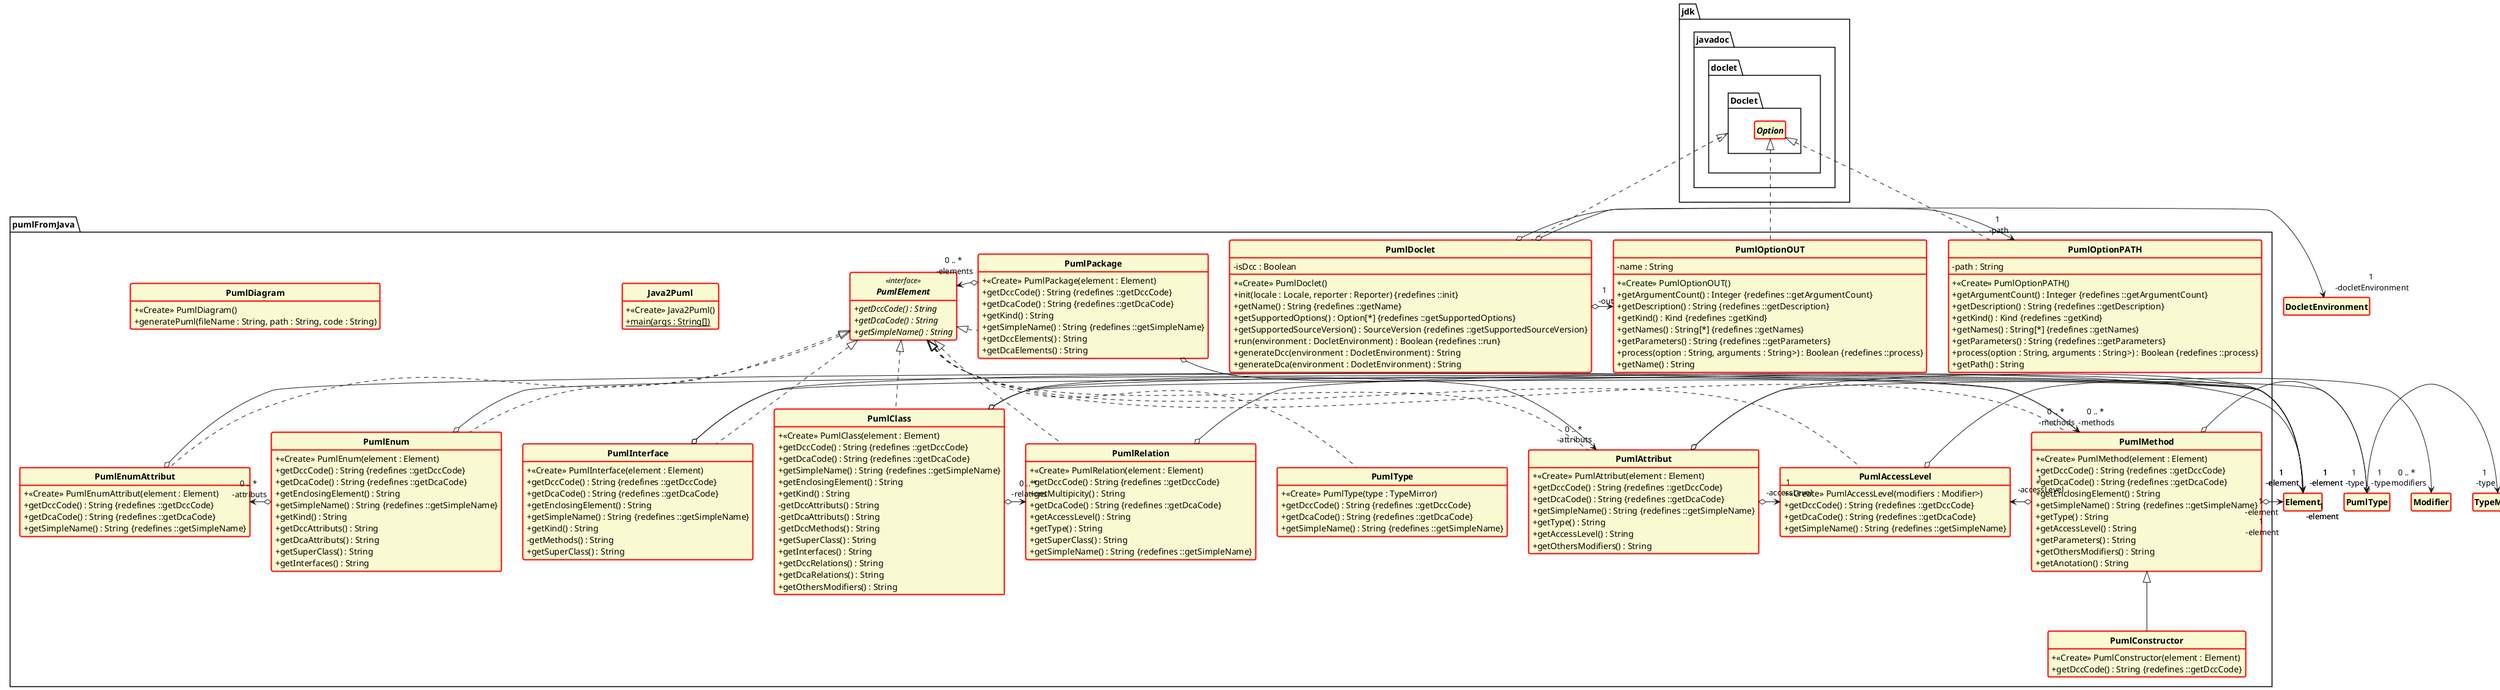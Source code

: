 @startuml

'Code généré automatiquement ;>
skinparam style strictuml
hide empty members
skinparam classAttributeIconSize 0
skinparam classFontStyle Bold
skinparam classbackgroundColor LightGoldenRodYellow
skinparam classbordercolor red
skinparam classattribute none
skinparam classborderthickness 2


class pumlFromJava.Java2Puml {

	+ <<Create>> Java2Puml()
	+ main(args : String[]) {static}
}


class pumlFromJava.PumlDiagram {

	+ <<Create>> PumlDiagram()
	+ generatePuml(fileName : String, path : String, code : String)
}


interface pumlFromJava.PumlElement <<interface>> {
	+ getDccCode() : String {abstract}
	+ getDcaCode() : String {abstract}
	+ getSimpleName() : String {abstract}
}

class pumlFromJava.PumlEnumAttribut implements pumlFromJava.PumlElement {

	+ <<Create>> PumlEnumAttribut(element : Element)
	+ getDccCode() : String {redefines ::getDccCode}
	+ getDcaCode() : String {redefines ::getDcaCode}
	+ getSimpleName() : String {redefines ::getSimpleName}
}
	PumlEnumAttribut o-> "1\n -element" Element


class pumlFromJava.PumlOptionOUT implements jdk.javadoc.doclet.Doclet.Option {
	- name : String 

	+ <<Create>> PumlOptionOUT()
	+ getArgumentCount() : Integer {redefines ::getArgumentCount}
	+ getDescription() : String {redefines ::getDescription}
	+ getKind() : Kind {redefines ::getKind}
	+ getNames() : String[*] {redefines ::getNames}
	+ getParameters() : String {redefines ::getParameters}
	+ process(option : String, arguments : String>) : Boolean {redefines ::process}
	+ getName() : String
}


class pumlFromJava.PumlOptionPATH implements jdk.javadoc.doclet.Doclet.Option {
	- path : String 

	+ <<Create>> PumlOptionPATH()
	+ getArgumentCount() : Integer {redefines ::getArgumentCount}
	+ getDescription() : String {redefines ::getDescription}
	+ getKind() : Kind {redefines ::getKind}
	+ getNames() : String[*] {redefines ::getNames}
	+ getParameters() : String {redefines ::getParameters}
	+ process(option : String, arguments : String>) : Boolean {redefines ::process}
	+ getPath() : String
}


class pumlFromJava.PumlDoclet implements jdk.javadoc.doclet.Doclet {
	- isDcc : Boolean 

	+ <<Create>> PumlDoclet()
	+ init(locale : Locale, reporter : Reporter) {redefines ::init}
	+ getName() : String {redefines ::getName}
	+ getSupportedOptions() : Option[*] {redefines ::getSupportedOptions}
	+ getSupportedSourceVersion() : SourceVersion {redefines ::getSupportedSourceVersion}
	+ run(environment : DocletEnvironment) : Boolean {redefines ::run}
	+ generateDcc(environment : DocletEnvironment) : String
	+ generateDca(environment : DocletEnvironment) : String
}
	PumlDoclet o-> "1\n -path" PumlOptionPATH
	PumlDoclet o-> "1\n -out" PumlOptionOUT
	PumlDoclet o-> "1\n -docletEnvironment" DocletEnvironment


class pumlFromJava.PumlConstructor extends pumlFromJava.PumlMethod {

	+ <<Create>> PumlConstructor(element : Element)
	+ getDccCode() : String {redefines ::getDccCode}
}


class pumlFromJava.PumlAccessLevel implements pumlFromJava.PumlElement {

	+ <<Create>> PumlAccessLevel(modifiers : Modifier>)
	+ getDccCode() : String {redefines ::getDccCode}
	+ getDcaCode() : String {redefines ::getDcaCode}
	+ getSimpleName() : String {redefines ::getSimpleName}
}
	PumlAccessLevel o-> "0 .. *\n -modifiers" Modifier


class pumlFromJava.PumlAttribut implements pumlFromJava.PumlElement {

	+ <<Create>> PumlAttribut(element : Element)
	+ getDccCode() : String {redefines ::getDccCode}
	+ getDcaCode() : String {redefines ::getDcaCode}
	+ getSimpleName() : String {redefines ::getSimpleName}
	+ getType() : String
	+ getAccessLevel() : String
	+ getOthersModifiers() : String
}
	PumlAttribut o-> "1\n -element" Element
	PumlAttribut o-> "1\n -type" PumlType
	PumlAttribut o-> "1\n -accessLevel" PumlAccessLevel


class pumlFromJava.PumlType implements pumlFromJava.PumlElement {

	+ <<Create>> PumlType(type : TypeMirror)
	+ getDccCode() : String {redefines ::getDccCode}
	+ getDcaCode() : String {redefines ::getDcaCode}
	+ getSimpleName() : String {redefines ::getSimpleName}
}
	PumlType o-> "1\n -type" TypeMirror


class pumlFromJava.PumlMethod implements pumlFromJava.PumlElement {

	+ <<Create>> PumlMethod(element : Element)
	+ getDccCode() : String {redefines ::getDccCode}
	+ getDcaCode() : String {redefines ::getDcaCode}
	+ getEnclosingElement() : String
	+ getSimpleName() : String {redefines ::getSimpleName}
	+ getType() : String
	+ getAccessLevel() : String
	+ getParameters() : String
	+ getOthersModifiers() : String
	+ getAnotation() : String
}
	PumlMethod o-> "1\n -type" PumlType
	PumlMethod o-> "1\n -element" Element
	PumlMethod o-> "1\n -accessLevel" PumlAccessLevel


class pumlFromJava.PumlRelation implements pumlFromJava.PumlElement {

	+ <<Create>> PumlRelation(element : Element)
	+ getDccCode() : String {redefines ::getDccCode}
	+ getMultipicity() : String
	+ getDcaCode() : String {redefines ::getDcaCode}
	+ getAccessLevel() : String
	+ getType() : String
	+ getSuperClass() : String
	+ getSimpleName() : String {redefines ::getSimpleName}
}
	PumlRelation o-> "1\n -element" Element


class pumlFromJava.PumlPackage implements pumlFromJava.PumlElement {

	+ <<Create>> PumlPackage(element : Element)
	+ getDccCode() : String {redefines ::getDccCode}
	+ getDcaCode() : String {redefines ::getDcaCode}
	+ getKind() : String
	+ getSimpleName() : String {redefines ::getSimpleName}
	+ getDccElements() : String
	+ getDcaElements() : String
}
	PumlPackage o-> "1\n -element" Element
	PumlPackage o-> "0 .. *\n -elements" PumlElement


class pumlFromJava.PumlEnum implements pumlFromJava.PumlElement {

	+ <<Create>> PumlEnum(element : Element)
	+ getDccCode() : String {redefines ::getDccCode}
	+ getDcaCode() : String {redefines ::getDcaCode}
	+ getEnclosingElement() : String
	+ getSimpleName() : String {redefines ::getSimpleName}
	+ getKind() : String
	+ getDccAttributs() : String
	+ getDcaAttributs() : String
	+ getSuperClass() : String
	+ getInterfaces() : String
}
	PumlEnum o-> "1\n -element" Element
	PumlEnum o-> "0 .. *\n -attributs" PumlEnumAttribut


class pumlFromJava.PumlClass implements pumlFromJava.PumlElement {

	+ <<Create>> PumlClass(element : Element)
	+ getDccCode() : String {redefines ::getDccCode}
	+ getDcaCode() : String {redefines ::getDcaCode}
	+ getSimpleName() : String {redefines ::getSimpleName}
	+ getEnclosingElement() : String
	+ getKind() : String
	- getDccAttributs() : String
	- getDcaAttributs() : String
	- getDccMethods() : String
	+ getSuperClass() : String
	+ getInterfaces() : String
	+ getDccRelations() : String
	+ getDcaRelations() : String
	+ getOthersModifiers() : String
}
	PumlClass o-> "1\n -element" Element
	PumlClass o-> "0 .. *\n -attributs" PumlAttribut
	PumlClass o-> "0 .. *\n -methods" PumlMethod
	PumlClass o-> "0 .. *\n -relations" PumlRelation


class pumlFromJava.PumlInterface implements pumlFromJava.PumlElement {

	+ <<Create>> PumlInterface(element : Element)
	+ getDccCode() : String {redefines ::getDccCode}
	+ getDcaCode() : String {redefines ::getDcaCode}
	+ getEnclosingElement() : String
	+ getSimpleName() : String {redefines ::getSimpleName}
	+ getKind() : String
	- getMethods() : String
	+ getSuperClass() : String
}
	PumlInterface o-> "1\n -element" Element
	PumlInterface o-> "0 .. *\n -methods" PumlMethod




@enduml